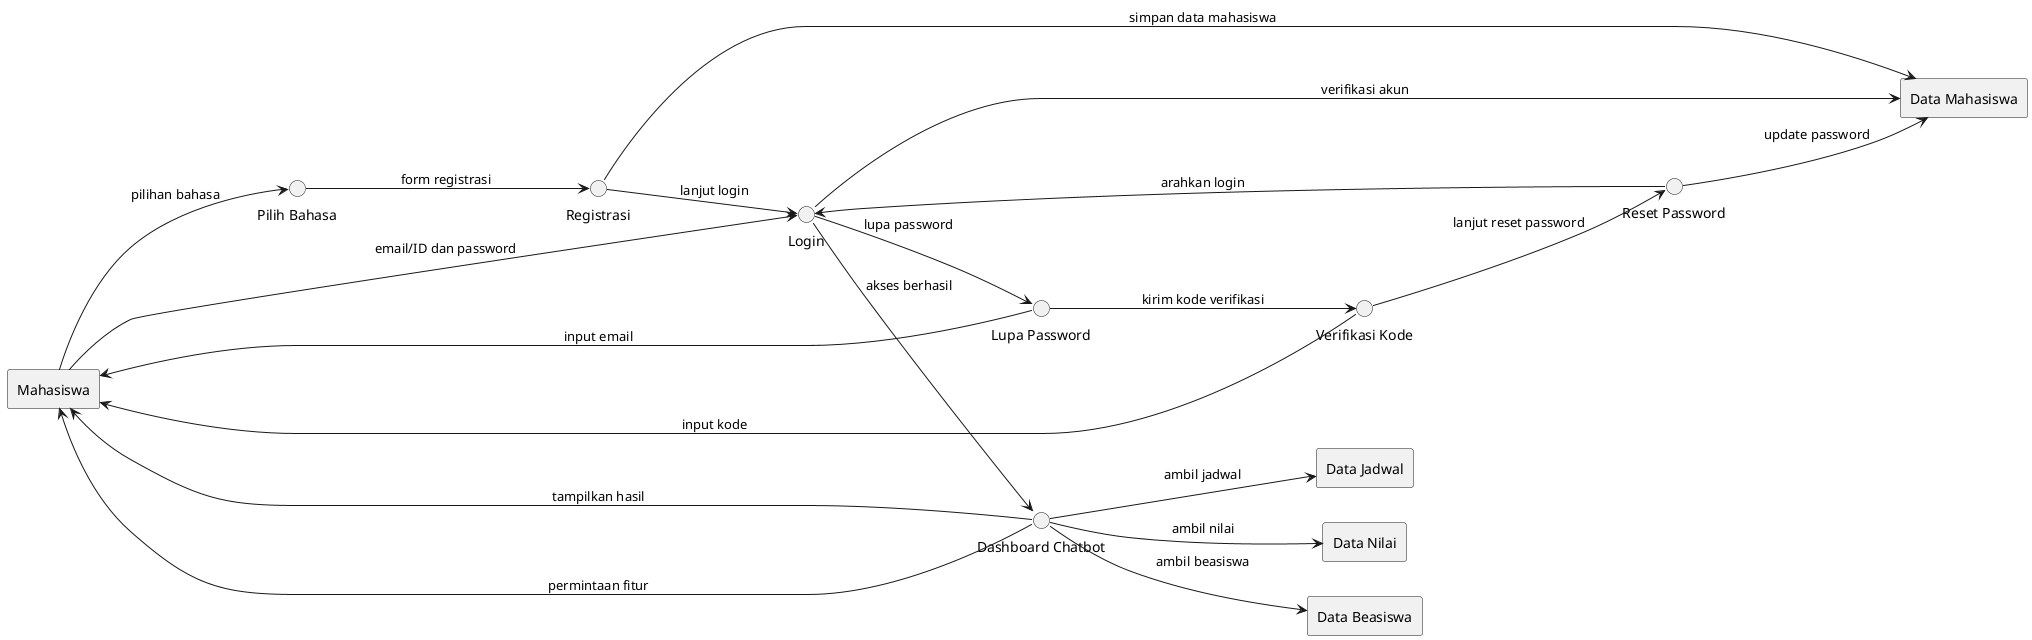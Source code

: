 @startuml
left to right direction

' External Entity
rectangle "Mahasiswa" as Mahasiswa

' Proses
circle "Pilih Bahasa" as P1
circle "Registrasi" as P2
circle "Login" as P3
circle "Lupa Password" as P4
circle "Verifikasi Kode" as P5
circle "Reset Password" as P6
circle "Dashboard Chatbot" as P7

' Data Store
rectangle "Data Mahasiswa" as DS1
rectangle "Data Jadwal" as DS2
rectangle "Data Nilai" as DS3
rectangle "Data Beasiswa" as DS4

' Alur data
Mahasiswa --> P1 : pilihan bahasa
P1 --> P2 : form registrasi
P2 --> DS1 : simpan data mahasiswa
P2 --> P3 : lanjut login

Mahasiswa --> P3 : email/ID dan password
P3 --> DS1 : verifikasi akun
P3 --> P7 : akses berhasil

P3 --> P4 : lupa password
P4 --> Mahasiswa : input email
P4 --> P5 : kirim kode verifikasi
P5 --> Mahasiswa : input kode
P5 --> P6 : lanjut reset password
P6 --> DS1 : update password
P6 --> P3 : arahkan login

P7 --> Mahasiswa : permintaan fitur
P7 --> DS2 : ambil jadwal
P7 --> DS3 : ambil nilai
P7 --> DS4 : ambil beasiswa
P7 --> Mahasiswa : tampilkan hasil

@enduml